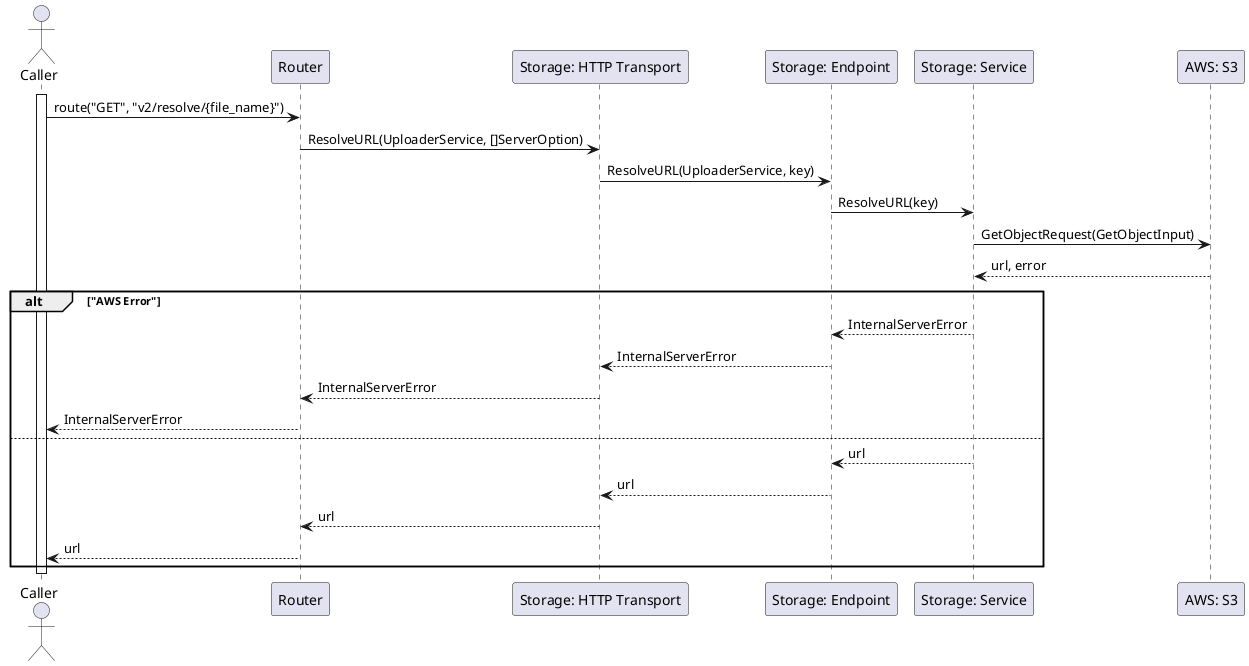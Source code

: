@startuml Resolve

actor Caller
participant "Router" as Router
participant "Storage: HTTP Transport" as StorageHTTPTransport
participant "Storage: Endpoint" as StorageEndpoint
participant "Storage: Service" as StorageService
participant "AWS: S3" as AWSS3


activate Caller

Caller->Router: route("GET", "v2/resolve/{file_name}")
Router->StorageHTTPTransport: ResolveURL(UploaderService, []ServerOption)
StorageHTTPTransport->StorageEndpoint: ResolveURL(UploaderService, key)
StorageEndpoint->StorageService: ResolveURL(key)
StorageService->AWSS3: GetObjectRequest(GetObjectInput)
AWSS3-->StorageService: url, error

alt "AWS Error"
    StorageService-->StorageEndpoint: InternalServerError
    StorageEndpoint-->StorageHTTPTransport: InternalServerError
    StorageHTTPTransport-->Router: InternalServerError
    Router-->Caller: InternalServerError
else
    StorageService-->StorageEndpoint: url
    StorageEndpoint-->StorageHTTPTransport: url
    StorageHTTPTransport-->Router: url
    Router-->Caller: url
end

deactivate Caller

@enduml